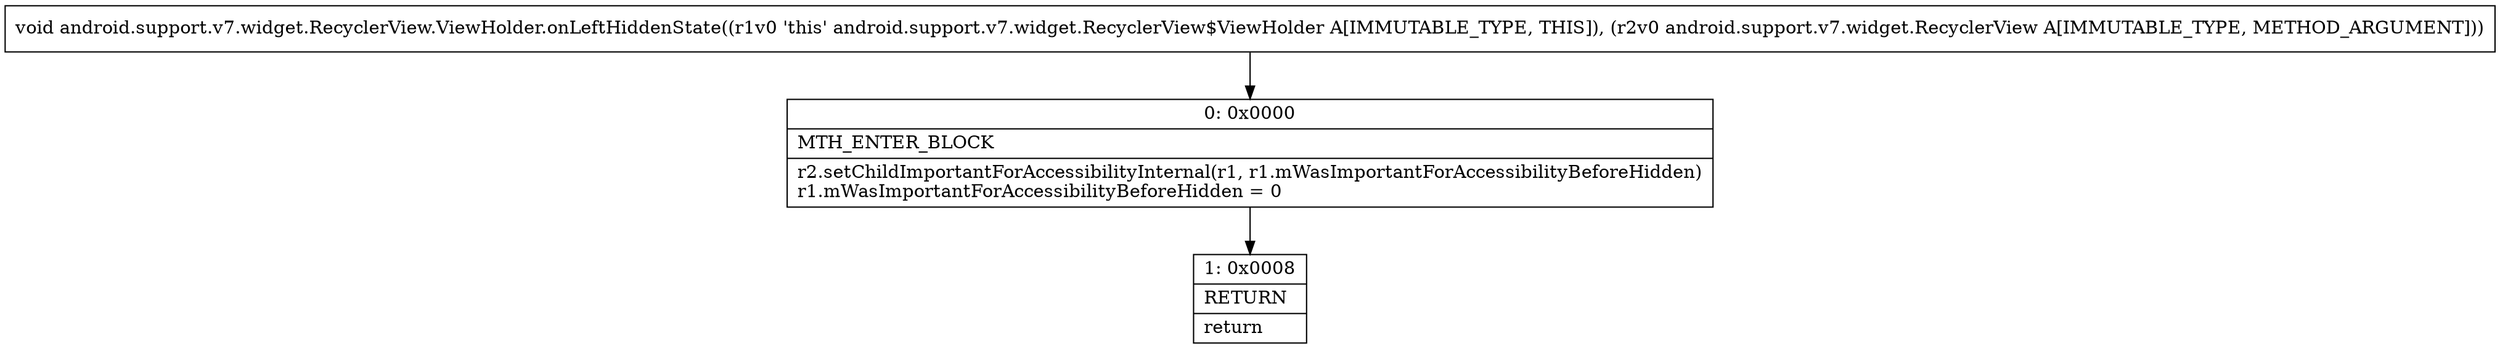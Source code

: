 digraph "CFG forandroid.support.v7.widget.RecyclerView.ViewHolder.onLeftHiddenState(Landroid\/support\/v7\/widget\/RecyclerView;)V" {
Node_0 [shape=record,label="{0\:\ 0x0000|MTH_ENTER_BLOCK\l|r2.setChildImportantForAccessibilityInternal(r1, r1.mWasImportantForAccessibilityBeforeHidden)\lr1.mWasImportantForAccessibilityBeforeHidden = 0\l}"];
Node_1 [shape=record,label="{1\:\ 0x0008|RETURN\l|return\l}"];
MethodNode[shape=record,label="{void android.support.v7.widget.RecyclerView.ViewHolder.onLeftHiddenState((r1v0 'this' android.support.v7.widget.RecyclerView$ViewHolder A[IMMUTABLE_TYPE, THIS]), (r2v0 android.support.v7.widget.RecyclerView A[IMMUTABLE_TYPE, METHOD_ARGUMENT])) }"];
MethodNode -> Node_0;
Node_0 -> Node_1;
}

